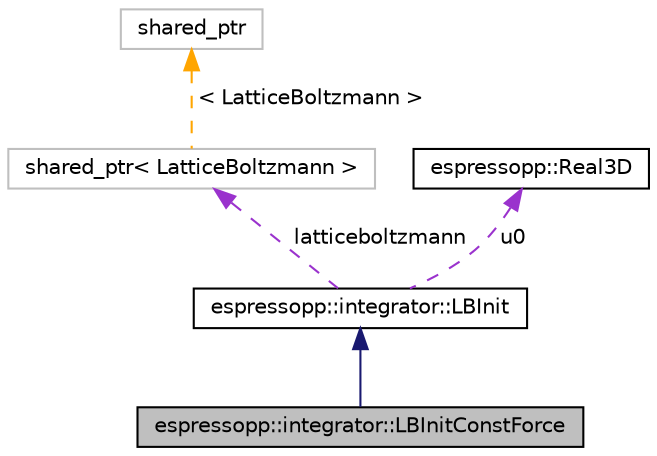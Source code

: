 digraph G
{
  edge [fontname="Helvetica",fontsize="10",labelfontname="Helvetica",labelfontsize="10"];
  node [fontname="Helvetica",fontsize="10",shape=record];
  Node1 [label="espressopp::integrator::LBInitConstForce",height=0.2,width=0.4,color="black", fillcolor="grey75", style="filled" fontcolor="black"];
  Node2 -> Node1 [dir="back",color="midnightblue",fontsize="10",style="solid",fontname="Helvetica"];
  Node2 [label="espressopp::integrator::LBInit",height=0.2,width=0.4,color="black", fillcolor="white", style="filled",URL="$classespressopp_1_1integrator_1_1LBInit.html",tooltip="Abstract base class for arbitrary Init for LB simulations."];
  Node3 -> Node2 [dir="back",color="darkorchid3",fontsize="10",style="dashed",label=" latticeboltzmann" ,fontname="Helvetica"];
  Node3 [label="shared_ptr\< LatticeBoltzmann \>",height=0.2,width=0.4,color="grey75", fillcolor="white", style="filled"];
  Node4 -> Node3 [dir="back",color="orange",fontsize="10",style="dashed",label=" \< LatticeBoltzmann \>" ,fontname="Helvetica"];
  Node4 [label="shared_ptr",height=0.2,width=0.4,color="grey75", fillcolor="white", style="filled"];
  Node5 -> Node2 [dir="back",color="darkorchid3",fontsize="10",style="dashed",label=" u0" ,fontname="Helvetica"];
  Node5 [label="espressopp::Real3D",height=0.2,width=0.4,color="black", fillcolor="white", style="filled",URL="$classespressopp_1_1Real3D.html"];
}
